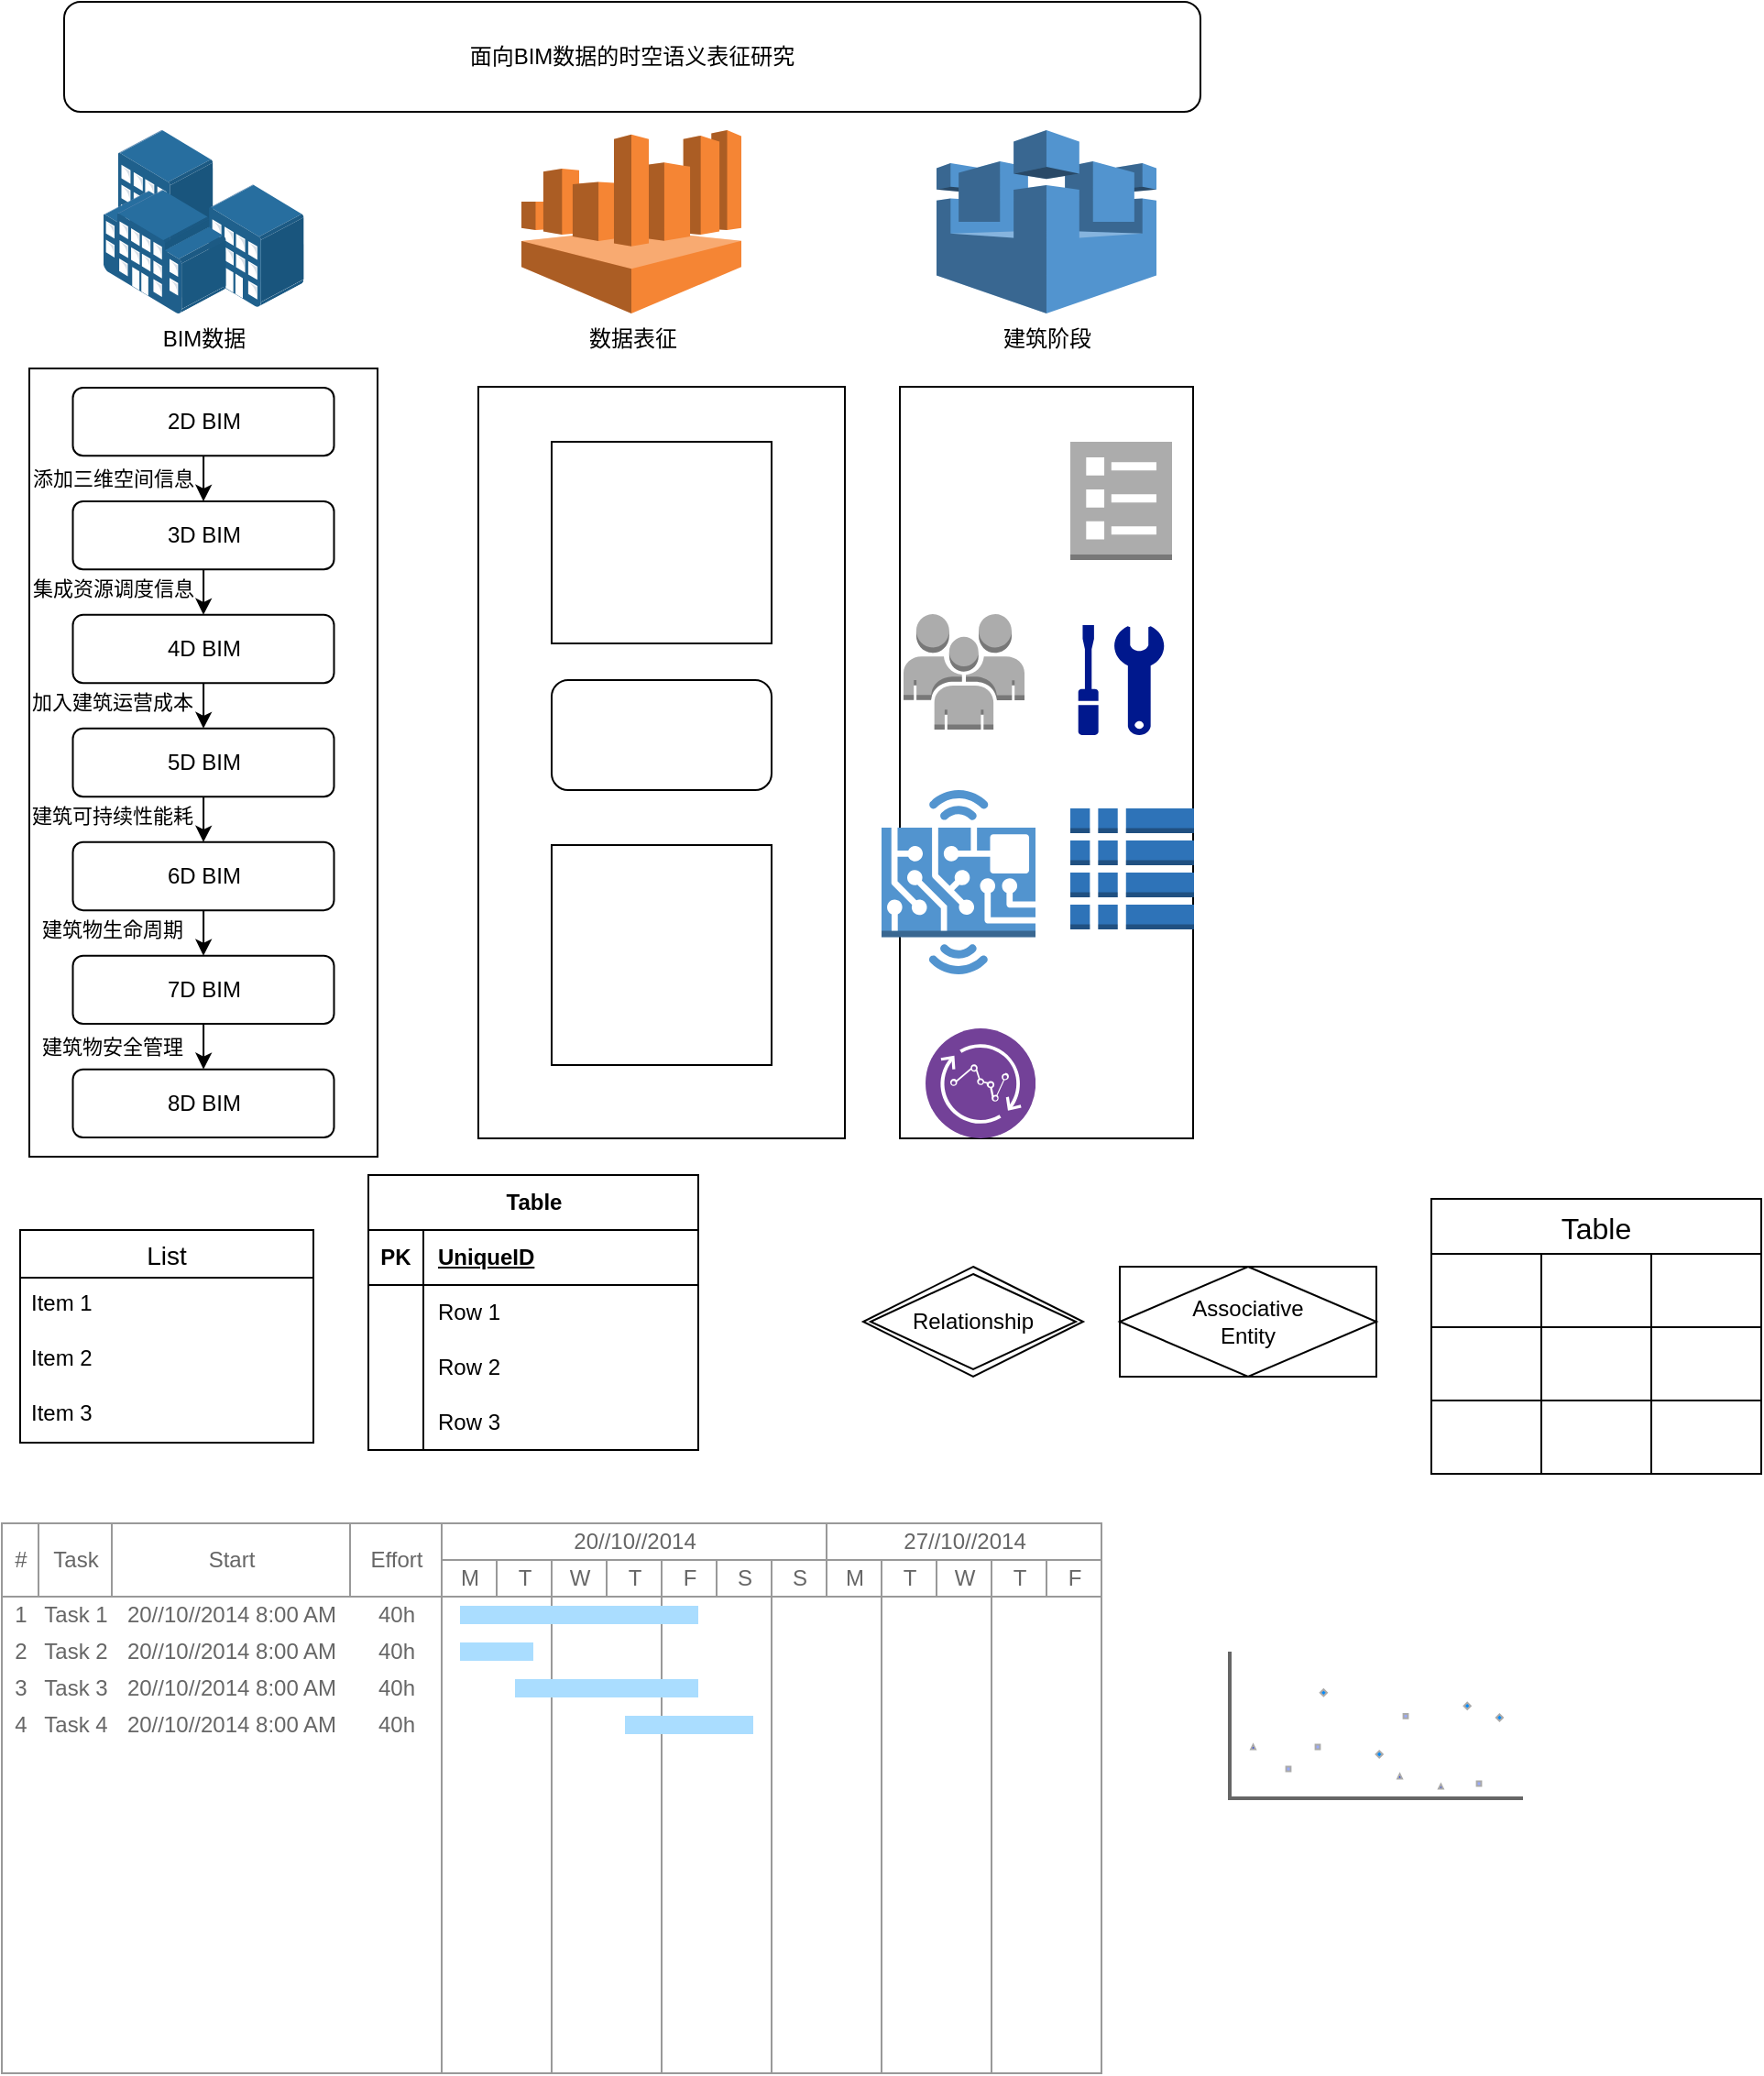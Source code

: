<mxfile version="24.9.2">
  <diagram name="第 1 页" id="ZfpuJcAWG4KoZAY-R3oi">
    <mxGraphModel dx="1431" dy="819" grid="1" gridSize="10" guides="1" tooltips="1" connect="1" arrows="1" fold="1" page="1" pageScale="1" pageWidth="827" pageHeight="1169" math="0" shadow="0">
      <root>
        <mxCell id="0" />
        <mxCell id="1" parent="0" />
        <mxCell id="s33GEvEaxMYmXVZrxAXG-2" value="面向BIM数据的时空语义表征研究" style="rounded=1;whiteSpace=wrap;html=1;" parent="1" vertex="1">
          <mxGeometry x="104" y="10" width="620" height="60" as="geometry" />
        </mxCell>
        <mxCell id="s33GEvEaxMYmXVZrxAXG-3" value="" style="rounded=0;whiteSpace=wrap;html=1;" parent="1" vertex="1">
          <mxGeometry x="330" y="220" width="200" height="410" as="geometry" />
        </mxCell>
        <mxCell id="s33GEvEaxMYmXVZrxAXG-4" value="" style="rounded=0;whiteSpace=wrap;html=1;" parent="1" vertex="1">
          <mxGeometry x="560" y="220" width="160" height="410" as="geometry" />
        </mxCell>
        <mxCell id="s33GEvEaxMYmXVZrxAXG-12" value="" style="rounded=0;whiteSpace=wrap;html=1;" parent="1" vertex="1">
          <mxGeometry x="370" y="250" width="120" height="110" as="geometry" />
        </mxCell>
        <mxCell id="s33GEvEaxMYmXVZrxAXG-13" value="" style="rounded=0;whiteSpace=wrap;html=1;" parent="1" vertex="1">
          <mxGeometry x="370" y="470" width="120" height="120" as="geometry" />
        </mxCell>
        <mxCell id="s33GEvEaxMYmXVZrxAXG-14" value="" style="rounded=1;whiteSpace=wrap;html=1;" parent="1" vertex="1">
          <mxGeometry x="370" y="380" width="120" height="60" as="geometry" />
        </mxCell>
        <mxCell id="s33GEvEaxMYmXVZrxAXG-15" value="Associative&#xa;Entity" style="shape=associativeEntity;whiteSpace=wrap;html=1;align=center;" parent="1" vertex="1">
          <mxGeometry x="680" y="700" width="140" height="60" as="geometry" />
        </mxCell>
        <mxCell id="s33GEvEaxMYmXVZrxAXG-16" value="Relationship" style="shape=rhombus;double=1;perimeter=rhombusPerimeter;whiteSpace=wrap;html=1;align=center;" parent="1" vertex="1">
          <mxGeometry x="540" y="700" width="120" height="60" as="geometry" />
        </mxCell>
        <mxCell id="s33GEvEaxMYmXVZrxAXG-17" value="Table" style="shape=table;startSize=30;container=1;collapsible=1;childLayout=tableLayout;fixedRows=1;rowLines=0;fontStyle=1;align=center;resizeLast=1;html=1;" parent="1" vertex="1">
          <mxGeometry x="270" y="650" width="180" height="150" as="geometry" />
        </mxCell>
        <mxCell id="s33GEvEaxMYmXVZrxAXG-18" value="" style="shape=tableRow;horizontal=0;startSize=0;swimlaneHead=0;swimlaneBody=0;fillColor=none;collapsible=0;dropTarget=0;points=[[0,0.5],[1,0.5]];portConstraint=eastwest;top=0;left=0;right=0;bottom=1;" parent="s33GEvEaxMYmXVZrxAXG-17" vertex="1">
          <mxGeometry y="30" width="180" height="30" as="geometry" />
        </mxCell>
        <mxCell id="s33GEvEaxMYmXVZrxAXG-19" value="PK" style="shape=partialRectangle;connectable=0;fillColor=none;top=0;left=0;bottom=0;right=0;fontStyle=1;overflow=hidden;whiteSpace=wrap;html=1;" parent="s33GEvEaxMYmXVZrxAXG-18" vertex="1">
          <mxGeometry width="30" height="30" as="geometry">
            <mxRectangle width="30" height="30" as="alternateBounds" />
          </mxGeometry>
        </mxCell>
        <mxCell id="s33GEvEaxMYmXVZrxAXG-20" value="UniqueID" style="shape=partialRectangle;connectable=0;fillColor=none;top=0;left=0;bottom=0;right=0;align=left;spacingLeft=6;fontStyle=5;overflow=hidden;whiteSpace=wrap;html=1;" parent="s33GEvEaxMYmXVZrxAXG-18" vertex="1">
          <mxGeometry x="30" width="150" height="30" as="geometry">
            <mxRectangle width="150" height="30" as="alternateBounds" />
          </mxGeometry>
        </mxCell>
        <mxCell id="s33GEvEaxMYmXVZrxAXG-21" value="" style="shape=tableRow;horizontal=0;startSize=0;swimlaneHead=0;swimlaneBody=0;fillColor=none;collapsible=0;dropTarget=0;points=[[0,0.5],[1,0.5]];portConstraint=eastwest;top=0;left=0;right=0;bottom=0;" parent="s33GEvEaxMYmXVZrxAXG-17" vertex="1">
          <mxGeometry y="60" width="180" height="30" as="geometry" />
        </mxCell>
        <mxCell id="s33GEvEaxMYmXVZrxAXG-22" value="" style="shape=partialRectangle;connectable=0;fillColor=none;top=0;left=0;bottom=0;right=0;editable=1;overflow=hidden;whiteSpace=wrap;html=1;" parent="s33GEvEaxMYmXVZrxAXG-21" vertex="1">
          <mxGeometry width="30" height="30" as="geometry">
            <mxRectangle width="30" height="30" as="alternateBounds" />
          </mxGeometry>
        </mxCell>
        <mxCell id="s33GEvEaxMYmXVZrxAXG-23" value="Row 1" style="shape=partialRectangle;connectable=0;fillColor=none;top=0;left=0;bottom=0;right=0;align=left;spacingLeft=6;overflow=hidden;whiteSpace=wrap;html=1;" parent="s33GEvEaxMYmXVZrxAXG-21" vertex="1">
          <mxGeometry x="30" width="150" height="30" as="geometry">
            <mxRectangle width="150" height="30" as="alternateBounds" />
          </mxGeometry>
        </mxCell>
        <mxCell id="s33GEvEaxMYmXVZrxAXG-24" value="" style="shape=tableRow;horizontal=0;startSize=0;swimlaneHead=0;swimlaneBody=0;fillColor=none;collapsible=0;dropTarget=0;points=[[0,0.5],[1,0.5]];portConstraint=eastwest;top=0;left=0;right=0;bottom=0;" parent="s33GEvEaxMYmXVZrxAXG-17" vertex="1">
          <mxGeometry y="90" width="180" height="30" as="geometry" />
        </mxCell>
        <mxCell id="s33GEvEaxMYmXVZrxAXG-25" value="" style="shape=partialRectangle;connectable=0;fillColor=none;top=0;left=0;bottom=0;right=0;editable=1;overflow=hidden;whiteSpace=wrap;html=1;" parent="s33GEvEaxMYmXVZrxAXG-24" vertex="1">
          <mxGeometry width="30" height="30" as="geometry">
            <mxRectangle width="30" height="30" as="alternateBounds" />
          </mxGeometry>
        </mxCell>
        <mxCell id="s33GEvEaxMYmXVZrxAXG-26" value="Row 2" style="shape=partialRectangle;connectable=0;fillColor=none;top=0;left=0;bottom=0;right=0;align=left;spacingLeft=6;overflow=hidden;whiteSpace=wrap;html=1;" parent="s33GEvEaxMYmXVZrxAXG-24" vertex="1">
          <mxGeometry x="30" width="150" height="30" as="geometry">
            <mxRectangle width="150" height="30" as="alternateBounds" />
          </mxGeometry>
        </mxCell>
        <mxCell id="s33GEvEaxMYmXVZrxAXG-27" value="" style="shape=tableRow;horizontal=0;startSize=0;swimlaneHead=0;swimlaneBody=0;fillColor=none;collapsible=0;dropTarget=0;points=[[0,0.5],[1,0.5]];portConstraint=eastwest;top=0;left=0;right=0;bottom=0;" parent="s33GEvEaxMYmXVZrxAXG-17" vertex="1">
          <mxGeometry y="120" width="180" height="30" as="geometry" />
        </mxCell>
        <mxCell id="s33GEvEaxMYmXVZrxAXG-28" value="" style="shape=partialRectangle;connectable=0;fillColor=none;top=0;left=0;bottom=0;right=0;editable=1;overflow=hidden;whiteSpace=wrap;html=1;" parent="s33GEvEaxMYmXVZrxAXG-27" vertex="1">
          <mxGeometry width="30" height="30" as="geometry">
            <mxRectangle width="30" height="30" as="alternateBounds" />
          </mxGeometry>
        </mxCell>
        <mxCell id="s33GEvEaxMYmXVZrxAXG-29" value="Row 3" style="shape=partialRectangle;connectable=0;fillColor=none;top=0;left=0;bottom=0;right=0;align=left;spacingLeft=6;overflow=hidden;whiteSpace=wrap;html=1;" parent="s33GEvEaxMYmXVZrxAXG-27" vertex="1">
          <mxGeometry x="30" width="150" height="30" as="geometry">
            <mxRectangle width="150" height="30" as="alternateBounds" />
          </mxGeometry>
        </mxCell>
        <mxCell id="s33GEvEaxMYmXVZrxAXG-30" value="List" style="swimlane;fontStyle=0;childLayout=stackLayout;horizontal=1;startSize=26;horizontalStack=0;resizeParent=1;resizeParentMax=0;resizeLast=0;collapsible=1;marginBottom=0;align=center;fontSize=14;" parent="1" vertex="1">
          <mxGeometry x="80" y="680" width="160" height="116" as="geometry" />
        </mxCell>
        <mxCell id="s33GEvEaxMYmXVZrxAXG-31" value="Item 1" style="text;strokeColor=none;fillColor=none;spacingLeft=4;spacingRight=4;overflow=hidden;rotatable=0;points=[[0,0.5],[1,0.5]];portConstraint=eastwest;fontSize=12;whiteSpace=wrap;html=1;" parent="s33GEvEaxMYmXVZrxAXG-30" vertex="1">
          <mxGeometry y="26" width="160" height="30" as="geometry" />
        </mxCell>
        <mxCell id="s33GEvEaxMYmXVZrxAXG-32" value="Item 2" style="text;strokeColor=none;fillColor=none;spacingLeft=4;spacingRight=4;overflow=hidden;rotatable=0;points=[[0,0.5],[1,0.5]];portConstraint=eastwest;fontSize=12;whiteSpace=wrap;html=1;" parent="s33GEvEaxMYmXVZrxAXG-30" vertex="1">
          <mxGeometry y="56" width="160" height="30" as="geometry" />
        </mxCell>
        <mxCell id="s33GEvEaxMYmXVZrxAXG-33" value="Item 3" style="text;strokeColor=none;fillColor=none;spacingLeft=4;spacingRight=4;overflow=hidden;rotatable=0;points=[[0,0.5],[1,0.5]];portConstraint=eastwest;fontSize=12;whiteSpace=wrap;html=1;" parent="s33GEvEaxMYmXVZrxAXG-30" vertex="1">
          <mxGeometry y="86" width="160" height="30" as="geometry" />
        </mxCell>
        <mxCell id="s33GEvEaxMYmXVZrxAXG-34" value="" style="verticalLabelPosition=bottom;shadow=0;dashed=0;align=center;html=1;verticalAlign=top;strokeWidth=1;shape=mxgraph.mockup.graphics.plotChart;strokeColor=none;strokeColor2=#aaaaaa;strokeColor3=#666666;fillColor2=#99aaff,#0022ff,#008cff;" parent="1" vertex="1">
          <mxGeometry x="740" y="910" width="160" height="80" as="geometry" />
        </mxCell>
        <mxCell id="s33GEvEaxMYmXVZrxAXG-35" value="" style="strokeWidth=1;shadow=0;dashed=0;align=center;html=1;shape=mxgraph.mockup.graphics.rrect;rSize=0;strokeColor=#999999;" parent="1" vertex="1">
          <mxGeometry x="70" y="840" width="600" height="300" as="geometry" />
        </mxCell>
        <mxCell id="s33GEvEaxMYmXVZrxAXG-36" value="#" style="strokeColor=inherit;fillColor=inherit;gradientColor=inherit;strokeWidth=1;shadow=0;dashed=0;align=center;html=1;shape=mxgraph.mockup.graphics.rrect;rSize=0;fontColor=#666666;" parent="s33GEvEaxMYmXVZrxAXG-35" vertex="1">
          <mxGeometry width="20" height="40" as="geometry" />
        </mxCell>
        <mxCell id="s33GEvEaxMYmXVZrxAXG-37" value="Task" style="strokeColor=inherit;fillColor=inherit;gradientColor=inherit;strokeWidth=1;shadow=0;dashed=0;align=center;html=1;shape=mxgraph.mockup.graphics.rrect;rSize=0;fontColor=#666666;" parent="s33GEvEaxMYmXVZrxAXG-35" vertex="1">
          <mxGeometry x="20" width="40" height="40" as="geometry" />
        </mxCell>
        <mxCell id="s33GEvEaxMYmXVZrxAXG-38" value="Start" style="strokeColor=inherit;fillColor=inherit;gradientColor=inherit;strokeWidth=1;shadow=0;dashed=0;align=center;html=1;shape=mxgraph.mockup.graphics.rrect;rSize=0;fontColor=#666666;" parent="s33GEvEaxMYmXVZrxAXG-35" vertex="1">
          <mxGeometry x="60" width="130" height="40" as="geometry" />
        </mxCell>
        <mxCell id="s33GEvEaxMYmXVZrxAXG-39" value="Effort" style="strokeColor=inherit;fillColor=inherit;gradientColor=inherit;strokeWidth=1;shadow=0;dashed=0;align=center;html=1;shape=mxgraph.mockup.graphics.rrect;rSize=0;fontColor=#666666;" parent="s33GEvEaxMYmXVZrxAXG-35" vertex="1">
          <mxGeometry x="190" width="50" height="40" as="geometry" />
        </mxCell>
        <mxCell id="s33GEvEaxMYmXVZrxAXG-40" value="20//10//2014" style="strokeColor=inherit;fillColor=inherit;gradientColor=inherit;strokeWidth=1;shadow=0;dashed=0;align=center;html=1;shape=mxgraph.mockup.graphics.rrect;rSize=0;fontColor=#666666;" parent="s33GEvEaxMYmXVZrxAXG-35" vertex="1">
          <mxGeometry x="240" width="210" height="20" as="geometry" />
        </mxCell>
        <mxCell id="s33GEvEaxMYmXVZrxAXG-41" value="27//10//2014" style="strokeColor=inherit;fillColor=inherit;gradientColor=inherit;strokeWidth=1;shadow=0;dashed=0;align=center;html=1;shape=mxgraph.mockup.graphics.rrect;rSize=0;fontColor=#666666;" parent="s33GEvEaxMYmXVZrxAXG-35" vertex="1">
          <mxGeometry x="450" width="150" height="20" as="geometry" />
        </mxCell>
        <mxCell id="s33GEvEaxMYmXVZrxAXG-42" value="M" style="strokeColor=inherit;fillColor=inherit;gradientColor=inherit;strokeWidth=1;shadow=0;dashed=0;align=center;html=1;shape=mxgraph.mockup.graphics.rrect;rSize=0;;fontColor=#666666;" parent="s33GEvEaxMYmXVZrxAXG-35" vertex="1">
          <mxGeometry x="240" y="20" width="30" height="20" as="geometry" />
        </mxCell>
        <mxCell id="s33GEvEaxMYmXVZrxAXG-43" value="T" style="strokeColor=inherit;fillColor=inherit;gradientColor=inherit;strokeWidth=1;shadow=0;dashed=0;align=center;html=1;shape=mxgraph.mockup.graphics.rrect;rSize=0;fontColor=#666666;" parent="s33GEvEaxMYmXVZrxAXG-35" vertex="1">
          <mxGeometry x="270" y="20" width="30" height="20" as="geometry" />
        </mxCell>
        <mxCell id="s33GEvEaxMYmXVZrxAXG-44" value="W" style="strokeColor=inherit;fillColor=inherit;gradientColor=inherit;strokeWidth=1;shadow=0;dashed=0;align=center;html=1;shape=mxgraph.mockup.graphics.rrect;rSize=0;fontColor=#666666;" parent="s33GEvEaxMYmXVZrxAXG-35" vertex="1">
          <mxGeometry x="300" y="20" width="30" height="20" as="geometry" />
        </mxCell>
        <mxCell id="s33GEvEaxMYmXVZrxAXG-45" value="T" style="strokeColor=inherit;fillColor=inherit;gradientColor=inherit;strokeWidth=1;shadow=0;dashed=0;align=center;html=1;shape=mxgraph.mockup.graphics.rrect;rSize=0;fontColor=#666666;" parent="s33GEvEaxMYmXVZrxAXG-35" vertex="1">
          <mxGeometry x="330" y="20" width="30" height="20" as="geometry" />
        </mxCell>
        <mxCell id="s33GEvEaxMYmXVZrxAXG-46" value="F" style="strokeColor=inherit;fillColor=inherit;gradientColor=inherit;strokeWidth=1;shadow=0;dashed=0;align=center;html=1;shape=mxgraph.mockup.graphics.rrect;rSize=0;fontColor=#666666;" parent="s33GEvEaxMYmXVZrxAXG-35" vertex="1">
          <mxGeometry x="360" y="20" width="30" height="20" as="geometry" />
        </mxCell>
        <mxCell id="s33GEvEaxMYmXVZrxAXG-47" value="S" style="strokeColor=inherit;fillColor=inherit;gradientColor=inherit;strokeWidth=1;shadow=0;dashed=0;align=center;html=1;shape=mxgraph.mockup.graphics.rrect;rSize=0;fontColor=#666666;" parent="s33GEvEaxMYmXVZrxAXG-35" vertex="1">
          <mxGeometry x="390" y="20" width="30" height="20" as="geometry" />
        </mxCell>
        <mxCell id="s33GEvEaxMYmXVZrxAXG-48" value="S" style="strokeColor=inherit;fillColor=inherit;gradientColor=inherit;strokeWidth=1;shadow=0;dashed=0;align=center;html=1;shape=mxgraph.mockup.graphics.rrect;rSize=0;fontColor=#666666;" parent="s33GEvEaxMYmXVZrxAXG-35" vertex="1">
          <mxGeometry x="420" y="20" width="30" height="20" as="geometry" />
        </mxCell>
        <mxCell id="s33GEvEaxMYmXVZrxAXG-49" value="M" style="strokeColor=inherit;fillColor=inherit;gradientColor=inherit;strokeWidth=1;shadow=0;dashed=0;align=center;html=1;shape=mxgraph.mockup.graphics.rrect;rSize=0;fontColor=#666666;" parent="s33GEvEaxMYmXVZrxAXG-35" vertex="1">
          <mxGeometry x="450" y="20" width="30" height="20" as="geometry" />
        </mxCell>
        <mxCell id="s33GEvEaxMYmXVZrxAXG-50" value="T" style="strokeColor=inherit;fillColor=inherit;gradientColor=inherit;strokeWidth=1;shadow=0;dashed=0;align=center;html=1;shape=mxgraph.mockup.graphics.rrect;rSize=0;fontColor=#666666;" parent="s33GEvEaxMYmXVZrxAXG-35" vertex="1">
          <mxGeometry x="480" y="20" width="30" height="20" as="geometry" />
        </mxCell>
        <mxCell id="s33GEvEaxMYmXVZrxAXG-51" value="W" style="strokeColor=inherit;fillColor=inherit;gradientColor=inherit;strokeWidth=1;shadow=0;dashed=0;align=center;html=1;shape=mxgraph.mockup.graphics.rrect;rSize=0;fontColor=#666666;" parent="s33GEvEaxMYmXVZrxAXG-35" vertex="1">
          <mxGeometry x="510" y="20" width="30" height="20" as="geometry" />
        </mxCell>
        <mxCell id="s33GEvEaxMYmXVZrxAXG-52" value="T" style="strokeColor=inherit;fillColor=inherit;gradientColor=inherit;strokeWidth=1;shadow=0;dashed=0;align=center;html=1;shape=mxgraph.mockup.graphics.rrect;rSize=0;fontColor=#666666;" parent="s33GEvEaxMYmXVZrxAXG-35" vertex="1">
          <mxGeometry x="540" y="20" width="30" height="20" as="geometry" />
        </mxCell>
        <mxCell id="s33GEvEaxMYmXVZrxAXG-53" value="F" style="strokeColor=inherit;fillColor=inherit;gradientColor=inherit;strokeWidth=1;shadow=0;dashed=0;align=center;html=1;shape=mxgraph.mockup.graphics.rrect;rSize=0;fontColor=#666666;" parent="s33GEvEaxMYmXVZrxAXG-35" vertex="1">
          <mxGeometry x="570" y="20" width="30" height="20" as="geometry" />
        </mxCell>
        <mxCell id="s33GEvEaxMYmXVZrxAXG-54" value="" style="strokeColor=inherit;fillColor=inherit;gradientColor=inherit;strokeWidth=1;shadow=0;dashed=0;align=center;html=1;shape=mxgraph.mockup.graphics.rrect;rSize=0;fontColor=#666666;" parent="s33GEvEaxMYmXVZrxAXG-35" vertex="1">
          <mxGeometry y="40" width="240" height="260" as="geometry" />
        </mxCell>
        <mxCell id="s33GEvEaxMYmXVZrxAXG-55" value="" style="strokeColor=inherit;fillColor=inherit;gradientColor=inherit;strokeWidth=1;shadow=0;dashed=0;align=center;html=1;shape=mxgraph.mockup.graphics.rrect;rSize=0;fontColor=#666666;" parent="s33GEvEaxMYmXVZrxAXG-35" vertex="1">
          <mxGeometry x="240" y="40" width="60" height="260" as="geometry" />
        </mxCell>
        <mxCell id="s33GEvEaxMYmXVZrxAXG-56" value="" style="strokeColor=inherit;fillColor=inherit;gradientColor=inherit;strokeWidth=1;shadow=0;dashed=0;align=center;html=1;shape=mxgraph.mockup.graphics.rrect;rSize=0;fontColor=#666666;" parent="s33GEvEaxMYmXVZrxAXG-35" vertex="1">
          <mxGeometry x="300" y="40" width="60" height="260" as="geometry" />
        </mxCell>
        <mxCell id="s33GEvEaxMYmXVZrxAXG-57" value="" style="strokeColor=inherit;fillColor=inherit;gradientColor=inherit;strokeWidth=1;shadow=0;dashed=0;align=center;html=1;shape=mxgraph.mockup.graphics.rrect;rSize=0;fontColor=#666666;" parent="s33GEvEaxMYmXVZrxAXG-35" vertex="1">
          <mxGeometry x="360" y="40" width="60" height="260" as="geometry" />
        </mxCell>
        <mxCell id="s33GEvEaxMYmXVZrxAXG-58" value="" style="strokeColor=inherit;fillColor=inherit;gradientColor=inherit;strokeWidth=1;shadow=0;dashed=0;align=center;html=1;shape=mxgraph.mockup.graphics.rrect;rSize=0;fontColor=#666666;" parent="s33GEvEaxMYmXVZrxAXG-35" vertex="1">
          <mxGeometry x="420" y="40" width="60" height="260" as="geometry" />
        </mxCell>
        <mxCell id="s33GEvEaxMYmXVZrxAXG-59" value="" style="strokeColor=inherit;fillColor=inherit;gradientColor=inherit;strokeWidth=1;shadow=0;dashed=0;align=center;html=1;shape=mxgraph.mockup.graphics.rrect;rSize=0;fontColor=#666666;" parent="s33GEvEaxMYmXVZrxAXG-35" vertex="1">
          <mxGeometry x="480" y="40" width="60" height="260" as="geometry" />
        </mxCell>
        <mxCell id="s33GEvEaxMYmXVZrxAXG-60" value="" style="strokeColor=inherit;fillColor=inherit;gradientColor=inherit;strokeWidth=1;shadow=0;dashed=0;align=center;html=1;shape=mxgraph.mockup.graphics.rrect;rSize=0;fontColor=#666666;" parent="s33GEvEaxMYmXVZrxAXG-35" vertex="1">
          <mxGeometry x="540" y="40" width="60" height="260" as="geometry" />
        </mxCell>
        <mxCell id="s33GEvEaxMYmXVZrxAXG-61" value="1" style="strokeWidth=1;shadow=0;dashed=0;align=center;html=1;shape=mxgraph.mockup.graphics.anchor;fontColor=#666666;" parent="s33GEvEaxMYmXVZrxAXG-35" vertex="1">
          <mxGeometry y="40" width="20" height="20" as="geometry" />
        </mxCell>
        <mxCell id="s33GEvEaxMYmXVZrxAXG-62" value="Task 1" style="strokeWidth=1;shadow=0;dashed=0;align=center;html=1;shape=mxgraph.mockup.graphics.anchor;fontColor=#666666;" parent="s33GEvEaxMYmXVZrxAXG-35" vertex="1">
          <mxGeometry x="20" y="40" width="40" height="20" as="geometry" />
        </mxCell>
        <mxCell id="s33GEvEaxMYmXVZrxAXG-63" value="20//10//2014 8:00 AM" style="strokeWidth=1;shadow=0;dashed=0;align=center;html=1;shape=mxgraph.mockup.graphics.anchor;fontColor=#666666;" parent="s33GEvEaxMYmXVZrxAXG-35" vertex="1">
          <mxGeometry x="60" y="40" width="130" height="20" as="geometry" />
        </mxCell>
        <mxCell id="s33GEvEaxMYmXVZrxAXG-64" value="40h" style="strokeWidth=1;shadow=0;dashed=0;align=center;html=1;shape=mxgraph.mockup.graphics.anchor;fontColor=#666666;" parent="s33GEvEaxMYmXVZrxAXG-35" vertex="1">
          <mxGeometry x="190" y="40" width="50" height="20" as="geometry" />
        </mxCell>
        <mxCell id="s33GEvEaxMYmXVZrxAXG-65" value="2" style="strokeWidth=1;shadow=0;dashed=0;align=center;html=1;shape=mxgraph.mockup.graphics.anchor;fontColor=#666666;" parent="s33GEvEaxMYmXVZrxAXG-35" vertex="1">
          <mxGeometry y="60" width="20" height="20" as="geometry" />
        </mxCell>
        <mxCell id="s33GEvEaxMYmXVZrxAXG-66" value="Task 2" style="strokeWidth=1;shadow=0;dashed=0;align=center;html=1;shape=mxgraph.mockup.graphics.anchor;fontColor=#666666;" parent="s33GEvEaxMYmXVZrxAXG-35" vertex="1">
          <mxGeometry x="20" y="60" width="40" height="20" as="geometry" />
        </mxCell>
        <mxCell id="s33GEvEaxMYmXVZrxAXG-67" value="20//10//2014 8:00 AM" style="strokeWidth=1;shadow=0;dashed=0;align=center;html=1;shape=mxgraph.mockup.graphics.anchor;fontColor=#666666;" parent="s33GEvEaxMYmXVZrxAXG-35" vertex="1">
          <mxGeometry x="60" y="60" width="130" height="20" as="geometry" />
        </mxCell>
        <mxCell id="s33GEvEaxMYmXVZrxAXG-68" value="40h" style="strokeWidth=1;shadow=0;dashed=0;align=center;html=1;shape=mxgraph.mockup.graphics.anchor;fontColor=#666666;" parent="s33GEvEaxMYmXVZrxAXG-35" vertex="1">
          <mxGeometry x="190" y="60" width="50" height="20" as="geometry" />
        </mxCell>
        <mxCell id="s33GEvEaxMYmXVZrxAXG-69" value="3" style="strokeWidth=1;shadow=0;dashed=0;align=center;html=1;shape=mxgraph.mockup.graphics.anchor;fontColor=#666666;" parent="s33GEvEaxMYmXVZrxAXG-35" vertex="1">
          <mxGeometry y="80" width="20" height="20" as="geometry" />
        </mxCell>
        <mxCell id="s33GEvEaxMYmXVZrxAXG-70" value="Task 3" style="strokeWidth=1;shadow=0;dashed=0;align=center;html=1;shape=mxgraph.mockup.graphics.anchor;fontColor=#666666;" parent="s33GEvEaxMYmXVZrxAXG-35" vertex="1">
          <mxGeometry x="20" y="80" width="40" height="20" as="geometry" />
        </mxCell>
        <mxCell id="s33GEvEaxMYmXVZrxAXG-71" value="20//10//2014 8:00 AM" style="strokeWidth=1;shadow=0;dashed=0;align=center;html=1;shape=mxgraph.mockup.graphics.anchor;fontColor=#666666;" parent="s33GEvEaxMYmXVZrxAXG-35" vertex="1">
          <mxGeometry x="60" y="80" width="130" height="20" as="geometry" />
        </mxCell>
        <mxCell id="s33GEvEaxMYmXVZrxAXG-72" value="40h" style="strokeWidth=1;shadow=0;dashed=0;align=center;html=1;shape=mxgraph.mockup.graphics.anchor;fontColor=#666666;" parent="s33GEvEaxMYmXVZrxAXG-35" vertex="1">
          <mxGeometry x="190" y="80" width="50" height="20" as="geometry" />
        </mxCell>
        <mxCell id="s33GEvEaxMYmXVZrxAXG-73" value="4" style="strokeWidth=1;shadow=0;dashed=0;align=center;html=1;shape=mxgraph.mockup.graphics.anchor;fontColor=#666666;" parent="s33GEvEaxMYmXVZrxAXG-35" vertex="1">
          <mxGeometry y="100" width="20" height="20" as="geometry" />
        </mxCell>
        <mxCell id="s33GEvEaxMYmXVZrxAXG-74" value="Task 4" style="strokeWidth=1;shadow=0;dashed=0;align=center;html=1;shape=mxgraph.mockup.graphics.anchor;fontColor=#666666;" parent="s33GEvEaxMYmXVZrxAXG-35" vertex="1">
          <mxGeometry x="20" y="100" width="40" height="20" as="geometry" />
        </mxCell>
        <mxCell id="s33GEvEaxMYmXVZrxAXG-75" value="20//10//2014 8:00 AM" style="strokeWidth=1;shadow=0;dashed=0;align=center;html=1;shape=mxgraph.mockup.graphics.anchor;fontColor=#666666;" parent="s33GEvEaxMYmXVZrxAXG-35" vertex="1">
          <mxGeometry x="60" y="100" width="130" height="20" as="geometry" />
        </mxCell>
        <mxCell id="s33GEvEaxMYmXVZrxAXG-76" value="40h" style="strokeWidth=1;shadow=0;dashed=0;align=center;html=1;shape=mxgraph.mockup.graphics.anchor;fontColor=#666666;" parent="s33GEvEaxMYmXVZrxAXG-35" vertex="1">
          <mxGeometry x="190" y="100" width="50" height="20" as="geometry" />
        </mxCell>
        <mxCell id="s33GEvEaxMYmXVZrxAXG-77" value="" style="strokeWidth=1;shadow=0;dashed=0;align=center;html=1;shape=mxgraph.mockup.graphics.rrect;rSize=0;strokeColor=none;fillColor=#aaddff;" parent="s33GEvEaxMYmXVZrxAXG-35" vertex="1">
          <mxGeometry x="250" y="45" width="130" height="10" as="geometry" />
        </mxCell>
        <mxCell id="s33GEvEaxMYmXVZrxAXG-78" value="" style="strokeWidth=1;shadow=0;dashed=0;align=center;html=1;shape=mxgraph.mockup.graphics.rrect;rSize=0;strokeColor=none;fillColor=#aaddff;" parent="s33GEvEaxMYmXVZrxAXG-35" vertex="1">
          <mxGeometry x="250" y="65" width="40" height="10" as="geometry" />
        </mxCell>
        <mxCell id="s33GEvEaxMYmXVZrxAXG-79" value="" style="strokeWidth=1;shadow=0;dashed=0;align=center;html=1;shape=mxgraph.mockup.graphics.rrect;rSize=0;strokeColor=none;fillColor=#aaddff;" parent="s33GEvEaxMYmXVZrxAXG-35" vertex="1">
          <mxGeometry x="280" y="85" width="100" height="10" as="geometry" />
        </mxCell>
        <mxCell id="s33GEvEaxMYmXVZrxAXG-80" value="" style="strokeWidth=1;shadow=0;dashed=0;align=center;html=1;shape=mxgraph.mockup.graphics.rrect;rSize=0;strokeColor=none;fillColor=#aaddff;" parent="s33GEvEaxMYmXVZrxAXG-35" vertex="1">
          <mxGeometry x="340" y="105" width="70" height="10" as="geometry" />
        </mxCell>
        <mxCell id="s33GEvEaxMYmXVZrxAXG-81" value="BIM数据" style="image;points=[];html=1;align=center;shadow=0;dashed=0;image=img/lib/allied_telesis/buildings/Building_Cluster.svg;" parent="1" vertex="1">
          <mxGeometry x="120" y="80" width="120" height="100" as="geometry" />
        </mxCell>
        <mxCell id="s33GEvEaxMYmXVZrxAXG-82" value="数据表征" style="outlineConnect=0;dashed=0;verticalLabelPosition=bottom;verticalAlign=top;align=center;html=1;shape=mxgraph.aws3.athena;fillColor=#F58534;gradientColor=none;" parent="1" vertex="1">
          <mxGeometry x="353.5" y="80" width="120" height="100" as="geometry" />
        </mxCell>
        <mxCell id="s33GEvEaxMYmXVZrxAXG-83" value="建筑阶段" style="outlineConnect=0;dashed=0;verticalLabelPosition=bottom;verticalAlign=top;align=center;html=1;shape=mxgraph.aws3.aws_iot;fillColor=#5294CF;gradientColor=none;" parent="1" vertex="1">
          <mxGeometry x="580" y="80" width="120" height="100" as="geometry" />
        </mxCell>
        <mxCell id="s33GEvEaxMYmXVZrxAXG-84" value="" style="outlineConnect=0;dashed=0;verticalLabelPosition=bottom;verticalAlign=top;align=center;html=1;shape=mxgraph.aws3.users;fillColor=#ACACAC;gradientColor=none;" parent="1" vertex="1">
          <mxGeometry x="562" y="344" width="66" height="63" as="geometry" />
        </mxCell>
        <mxCell id="s33GEvEaxMYmXVZrxAXG-85" value="Table" style="shape=table;startSize=30;container=1;collapsible=0;childLayout=tableLayout;strokeColor=default;fontSize=16;" parent="1" vertex="1">
          <mxGeometry x="850" y="663" width="180" height="150" as="geometry" />
        </mxCell>
        <mxCell id="s33GEvEaxMYmXVZrxAXG-86" value="" style="shape=tableRow;horizontal=0;startSize=0;swimlaneHead=0;swimlaneBody=0;strokeColor=inherit;top=0;left=0;bottom=0;right=0;collapsible=0;dropTarget=0;fillColor=none;points=[[0,0.5],[1,0.5]];portConstraint=eastwest;fontSize=16;" parent="s33GEvEaxMYmXVZrxAXG-85" vertex="1">
          <mxGeometry y="30" width="180" height="40" as="geometry" />
        </mxCell>
        <mxCell id="s33GEvEaxMYmXVZrxAXG-87" value="" style="shape=partialRectangle;html=1;whiteSpace=wrap;connectable=0;strokeColor=inherit;overflow=hidden;fillColor=none;top=0;left=0;bottom=0;right=0;pointerEvents=1;fontSize=16;" parent="s33GEvEaxMYmXVZrxAXG-86" vertex="1">
          <mxGeometry width="60" height="40" as="geometry">
            <mxRectangle width="60" height="40" as="alternateBounds" />
          </mxGeometry>
        </mxCell>
        <mxCell id="s33GEvEaxMYmXVZrxAXG-88" value="" style="shape=partialRectangle;html=1;whiteSpace=wrap;connectable=0;strokeColor=inherit;overflow=hidden;fillColor=none;top=0;left=0;bottom=0;right=0;pointerEvents=1;fontSize=16;" parent="s33GEvEaxMYmXVZrxAXG-86" vertex="1">
          <mxGeometry x="60" width="60" height="40" as="geometry">
            <mxRectangle width="60" height="40" as="alternateBounds" />
          </mxGeometry>
        </mxCell>
        <mxCell id="s33GEvEaxMYmXVZrxAXG-89" value="" style="shape=partialRectangle;html=1;whiteSpace=wrap;connectable=0;strokeColor=inherit;overflow=hidden;fillColor=none;top=0;left=0;bottom=0;right=0;pointerEvents=1;fontSize=16;" parent="s33GEvEaxMYmXVZrxAXG-86" vertex="1">
          <mxGeometry x="120" width="60" height="40" as="geometry">
            <mxRectangle width="60" height="40" as="alternateBounds" />
          </mxGeometry>
        </mxCell>
        <mxCell id="s33GEvEaxMYmXVZrxAXG-90" value="" style="shape=tableRow;horizontal=0;startSize=0;swimlaneHead=0;swimlaneBody=0;strokeColor=inherit;top=0;left=0;bottom=0;right=0;collapsible=0;dropTarget=0;fillColor=none;points=[[0,0.5],[1,0.5]];portConstraint=eastwest;fontSize=16;" parent="s33GEvEaxMYmXVZrxAXG-85" vertex="1">
          <mxGeometry y="70" width="180" height="40" as="geometry" />
        </mxCell>
        <mxCell id="s33GEvEaxMYmXVZrxAXG-91" value="" style="shape=partialRectangle;html=1;whiteSpace=wrap;connectable=0;strokeColor=inherit;overflow=hidden;fillColor=none;top=0;left=0;bottom=0;right=0;pointerEvents=1;fontSize=16;" parent="s33GEvEaxMYmXVZrxAXG-90" vertex="1">
          <mxGeometry width="60" height="40" as="geometry">
            <mxRectangle width="60" height="40" as="alternateBounds" />
          </mxGeometry>
        </mxCell>
        <mxCell id="s33GEvEaxMYmXVZrxAXG-92" value="" style="shape=partialRectangle;html=1;whiteSpace=wrap;connectable=0;strokeColor=inherit;overflow=hidden;fillColor=none;top=0;left=0;bottom=0;right=0;pointerEvents=1;fontSize=16;" parent="s33GEvEaxMYmXVZrxAXG-90" vertex="1">
          <mxGeometry x="60" width="60" height="40" as="geometry">
            <mxRectangle width="60" height="40" as="alternateBounds" />
          </mxGeometry>
        </mxCell>
        <mxCell id="s33GEvEaxMYmXVZrxAXG-93" value="" style="shape=partialRectangle;html=1;whiteSpace=wrap;connectable=0;strokeColor=inherit;overflow=hidden;fillColor=none;top=0;left=0;bottom=0;right=0;pointerEvents=1;fontSize=16;" parent="s33GEvEaxMYmXVZrxAXG-90" vertex="1">
          <mxGeometry x="120" width="60" height="40" as="geometry">
            <mxRectangle width="60" height="40" as="alternateBounds" />
          </mxGeometry>
        </mxCell>
        <mxCell id="s33GEvEaxMYmXVZrxAXG-94" value="" style="shape=tableRow;horizontal=0;startSize=0;swimlaneHead=0;swimlaneBody=0;strokeColor=inherit;top=0;left=0;bottom=0;right=0;collapsible=0;dropTarget=0;fillColor=none;points=[[0,0.5],[1,0.5]];portConstraint=eastwest;fontSize=16;" parent="s33GEvEaxMYmXVZrxAXG-85" vertex="1">
          <mxGeometry y="110" width="180" height="40" as="geometry" />
        </mxCell>
        <mxCell id="s33GEvEaxMYmXVZrxAXG-95" value="" style="shape=partialRectangle;html=1;whiteSpace=wrap;connectable=0;strokeColor=inherit;overflow=hidden;fillColor=none;top=0;left=0;bottom=0;right=0;pointerEvents=1;fontSize=16;" parent="s33GEvEaxMYmXVZrxAXG-94" vertex="1">
          <mxGeometry width="60" height="40" as="geometry">
            <mxRectangle width="60" height="40" as="alternateBounds" />
          </mxGeometry>
        </mxCell>
        <mxCell id="s33GEvEaxMYmXVZrxAXG-96" value="" style="shape=partialRectangle;html=1;whiteSpace=wrap;connectable=0;strokeColor=inherit;overflow=hidden;fillColor=none;top=0;left=0;bottom=0;right=0;pointerEvents=1;fontSize=16;" parent="s33GEvEaxMYmXVZrxAXG-94" vertex="1">
          <mxGeometry x="60" width="60" height="40" as="geometry">
            <mxRectangle width="60" height="40" as="alternateBounds" />
          </mxGeometry>
        </mxCell>
        <mxCell id="s33GEvEaxMYmXVZrxAXG-97" value="" style="shape=partialRectangle;html=1;whiteSpace=wrap;connectable=0;strokeColor=inherit;overflow=hidden;fillColor=none;top=0;left=0;bottom=0;right=0;pointerEvents=1;fontSize=16;" parent="s33GEvEaxMYmXVZrxAXG-94" vertex="1">
          <mxGeometry x="120" width="60" height="40" as="geometry">
            <mxRectangle width="60" height="40" as="alternateBounds" />
          </mxGeometry>
        </mxCell>
        <mxCell id="s33GEvEaxMYmXVZrxAXG-98" value="" style="outlineConnect=0;dashed=0;verticalLabelPosition=bottom;verticalAlign=top;align=center;html=1;shape=mxgraph.aws3.global_secondary_index;fillColor=#2E73B8;gradientColor=none;" parent="1" vertex="1">
          <mxGeometry x="653" y="450" width="67.5" height="66" as="geometry" />
        </mxCell>
        <mxCell id="s33GEvEaxMYmXVZrxAXG-100" value="" style="outlineConnect=0;dashed=0;verticalLabelPosition=bottom;verticalAlign=top;align=center;html=1;shape=mxgraph.aws3.hardware_board;fillColor=#5294CF;gradientColor=none;" parent="1" vertex="1">
          <mxGeometry x="550" y="440" width="84" height="100.5" as="geometry" />
        </mxCell>
        <mxCell id="s33GEvEaxMYmXVZrxAXG-101" value="" style="outlineConnect=0;dashed=0;verticalLabelPosition=bottom;verticalAlign=top;align=center;html=1;shape=mxgraph.aws3.requester;fillColor=#ACACAC;gradientColor=none;" parent="1" vertex="1">
          <mxGeometry x="653" y="250" width="55.5" height="64.5" as="geometry" />
        </mxCell>
        <mxCell id="s33GEvEaxMYmXVZrxAXG-102" value="" style="sketch=0;aspect=fixed;pointerEvents=1;shadow=0;dashed=0;html=1;strokeColor=none;labelPosition=center;verticalLabelPosition=bottom;verticalAlign=top;align=center;fillColor=#00188D;shape=mxgraph.mscae.enterprise.maintenance" parent="1" vertex="1">
          <mxGeometry x="657.35" y="350" width="46.8" height="60" as="geometry" />
        </mxCell>
        <mxCell id="s33GEvEaxMYmXVZrxAXG-103" value="" style="image;aspect=fixed;perimeter=ellipsePerimeter;html=1;align=center;shadow=0;dashed=0;fontColor=#4277BB;labelBackgroundColor=default;fontSize=12;spacingTop=3;image=img/lib/ibm/analytics/streaming_computing.svg;" parent="1" vertex="1">
          <mxGeometry x="574" y="570" width="60" height="60" as="geometry" />
        </mxCell>
        <mxCell id="s33GEvEaxMYmXVZrxAXG-1" value="" style="rounded=0;whiteSpace=wrap;html=1;container=0;" parent="1" vertex="1">
          <mxGeometry x="85" y="210" width="190" height="430.0" as="geometry" />
        </mxCell>
        <mxCell id="8xvinI1Koq5GKLLgfp_T-1" style="edgeStyle=orthogonalEdgeStyle;rounded=0;orthogonalLoop=1;jettySize=auto;html=1;entryX=0.5;entryY=0;entryDx=0;entryDy=0;" edge="1" parent="1" source="s33GEvEaxMYmXVZrxAXG-5" target="s33GEvEaxMYmXVZrxAXG-6">
          <mxGeometry relative="1" as="geometry" />
        </mxCell>
        <mxCell id="8xvinI1Koq5GKLLgfp_T-16" value="添加三维空间信息" style="edgeLabel;html=1;align=left;verticalAlign=middle;resizable=0;points=[];labelPosition=right;verticalLabelPosition=middle;" vertex="1" connectable="0" parent="8xvinI1Koq5GKLLgfp_T-1">
          <mxGeometry x="-0.282" relative="1" as="geometry">
            <mxPoint x="-95" y="3" as="offset" />
          </mxGeometry>
        </mxCell>
        <mxCell id="s33GEvEaxMYmXVZrxAXG-5" value="2D BIM" style="rounded=1;whiteSpace=wrap;html=1;container=0;" parent="1" vertex="1">
          <mxGeometry x="108.75" y="220.488" width="142.5" height="37.184" as="geometry" />
        </mxCell>
        <mxCell id="8xvinI1Koq5GKLLgfp_T-3" style="edgeStyle=orthogonalEdgeStyle;rounded=0;orthogonalLoop=1;jettySize=auto;html=1;entryX=0.5;entryY=0;entryDx=0;entryDy=0;" edge="1" parent="1" source="s33GEvEaxMYmXVZrxAXG-6" target="s33GEvEaxMYmXVZrxAXG-7">
          <mxGeometry relative="1" as="geometry" />
        </mxCell>
        <mxCell id="8xvinI1Koq5GKLLgfp_T-17" value="集成资源调度信息" style="edgeLabel;html=1;align=left;verticalAlign=middle;resizable=0;points=[];labelPosition=right;verticalLabelPosition=middle;" vertex="1" connectable="0" parent="8xvinI1Koq5GKLLgfp_T-3">
          <mxGeometry x="-0.254" relative="1" as="geometry">
            <mxPoint x="-95" y="1" as="offset" />
          </mxGeometry>
        </mxCell>
        <mxCell id="s33GEvEaxMYmXVZrxAXG-6" value="3D BIM" style="rounded=1;whiteSpace=wrap;html=1;container=0;" parent="1" vertex="1">
          <mxGeometry x="108.75" y="282.461" width="142.5" height="37.184" as="geometry" />
        </mxCell>
        <mxCell id="8xvinI1Koq5GKLLgfp_T-5" style="edgeStyle=orthogonalEdgeStyle;rounded=0;orthogonalLoop=1;jettySize=auto;html=1;entryX=0.5;entryY=0;entryDx=0;entryDy=0;" edge="1" parent="1" source="s33GEvEaxMYmXVZrxAXG-7" target="s33GEvEaxMYmXVZrxAXG-8">
          <mxGeometry relative="1" as="geometry" />
        </mxCell>
        <mxCell id="8xvinI1Koq5GKLLgfp_T-6" value="加入建筑运营成本" style="edgeLabel;html=1;align=center;verticalAlign=middle;resizable=0;points=[];container=0;" vertex="1" connectable="0" parent="8xvinI1Koq5GKLLgfp_T-5">
          <mxGeometry x="0.632" relative="1" as="geometry">
            <mxPoint x="-50" y="-10" as="offset" />
          </mxGeometry>
        </mxCell>
        <mxCell id="s33GEvEaxMYmXVZrxAXG-7" value="4D BIM" style="rounded=1;whiteSpace=wrap;html=1;container=0;" parent="1" vertex="1">
          <mxGeometry x="108.75" y="344.435" width="142.5" height="37.184" as="geometry" />
        </mxCell>
        <mxCell id="8xvinI1Koq5GKLLgfp_T-7" style="edgeStyle=orthogonalEdgeStyle;rounded=0;orthogonalLoop=1;jettySize=auto;html=1;entryX=0.5;entryY=0;entryDx=0;entryDy=0;" edge="1" parent="1" source="s33GEvEaxMYmXVZrxAXG-8" target="s33GEvEaxMYmXVZrxAXG-9">
          <mxGeometry relative="1" as="geometry" />
        </mxCell>
        <mxCell id="8xvinI1Koq5GKLLgfp_T-8" value="建筑可持续性能耗" style="edgeLabel;html=1;align=center;verticalAlign=middle;resizable=0;points=[];container=0;" vertex="1" connectable="0" parent="8xvinI1Koq5GKLLgfp_T-7">
          <mxGeometry x="0.616" relative="1" as="geometry">
            <mxPoint x="-50" y="-10" as="offset" />
          </mxGeometry>
        </mxCell>
        <mxCell id="s33GEvEaxMYmXVZrxAXG-8" value="5D BIM" style="rounded=1;whiteSpace=wrap;html=1;container=0;" parent="1" vertex="1">
          <mxGeometry x="108.75" y="406.408" width="142.5" height="37.184" as="geometry" />
        </mxCell>
        <mxCell id="8xvinI1Koq5GKLLgfp_T-9" style="edgeStyle=orthogonalEdgeStyle;rounded=0;orthogonalLoop=1;jettySize=auto;html=1;entryX=0.5;entryY=0;entryDx=0;entryDy=0;" edge="1" parent="1" source="s33GEvEaxMYmXVZrxAXG-9" target="s33GEvEaxMYmXVZrxAXG-10">
          <mxGeometry relative="1" as="geometry" />
        </mxCell>
        <mxCell id="8xvinI1Koq5GKLLgfp_T-10" value="建筑物生命周期" style="edgeLabel;html=1;align=center;verticalAlign=middle;resizable=0;points=[];container=0;" vertex="1" connectable="0" parent="8xvinI1Koq5GKLLgfp_T-9">
          <mxGeometry x="0.584" relative="1" as="geometry">
            <mxPoint x="-50" y="-9" as="offset" />
          </mxGeometry>
        </mxCell>
        <mxCell id="s33GEvEaxMYmXVZrxAXG-9" value="6D BIM" style="rounded=1;whiteSpace=wrap;html=1;container=0;" parent="1" vertex="1">
          <mxGeometry x="108.75" y="468.381" width="142.5" height="37.184" as="geometry" />
        </mxCell>
        <mxCell id="8xvinI1Koq5GKLLgfp_T-11" style="edgeStyle=orthogonalEdgeStyle;rounded=0;orthogonalLoop=1;jettySize=auto;html=1;entryX=0.5;entryY=0;entryDx=0;entryDy=0;" edge="1" parent="1" source="s33GEvEaxMYmXVZrxAXG-10" target="s33GEvEaxMYmXVZrxAXG-11">
          <mxGeometry relative="1" as="geometry" />
        </mxCell>
        <mxCell id="8xvinI1Koq5GKLLgfp_T-12" value="建筑物安全管理" style="edgeLabel;html=1;align=center;verticalAlign=middle;resizable=0;points=[];container=0;" vertex="1" connectable="0" parent="8xvinI1Koq5GKLLgfp_T-11">
          <mxGeometry x="0.648" y="1" relative="1" as="geometry">
            <mxPoint x="-51" y="-8" as="offset" />
          </mxGeometry>
        </mxCell>
        <mxCell id="s33GEvEaxMYmXVZrxAXG-10" value="7D BIM" style="rounded=1;whiteSpace=wrap;html=1;container=0;" parent="1" vertex="1">
          <mxGeometry x="108.75" y="530.355" width="142.5" height="37.184" as="geometry" />
        </mxCell>
        <mxCell id="s33GEvEaxMYmXVZrxAXG-11" value="8D BIM" style="rounded=1;whiteSpace=wrap;html=1;container=0;" parent="1" vertex="1">
          <mxGeometry x="108.75" y="592.328" width="142.5" height="37.184" as="geometry" />
        </mxCell>
      </root>
    </mxGraphModel>
  </diagram>
</mxfile>
